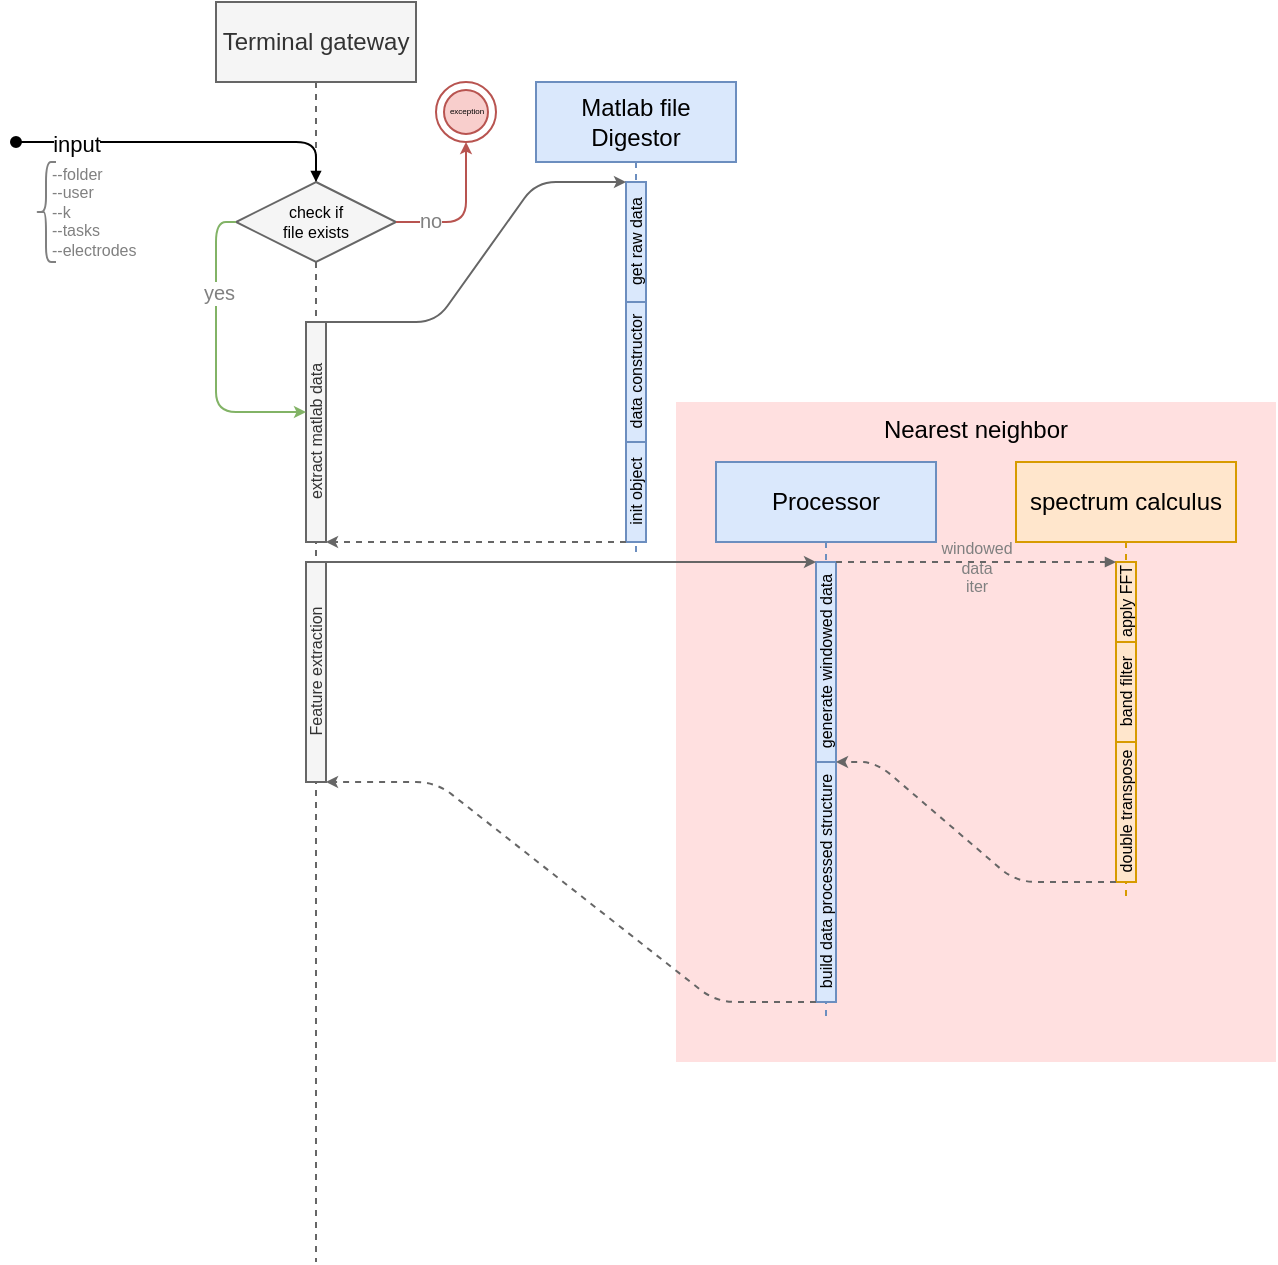<mxfile version="15.3.1" type="device"><diagram id="kEwqfg15Y4DvWy4zQgYj" name="Page-1"><mxGraphModel dx="677" dy="415" grid="1" gridSize="10" guides="1" tooltips="1" connect="1" arrows="1" fold="1" page="1" pageScale="1" pageWidth="850" pageHeight="1100" math="0" shadow="0"><root><mxCell id="0"/><mxCell id="1" parent="0"/><mxCell id="Cotz9_wvbutPkl-fc7yo-63" value="Nearest neighbor" style="rounded=0;whiteSpace=wrap;html=1;fontSize=12;strokeColor=none;align=center;verticalAlign=top;fillColor=#FFCCCC;perimeter=ellipsePerimeter;opacity=60;comic=0;" vertex="1" parent="1"><mxGeometry x="390" y="280" width="300" height="330" as="geometry"/></mxCell><mxCell id="Cotz9_wvbutPkl-fc7yo-2" value="&lt;span&gt;Terminal gateway&lt;br&gt;&lt;/span&gt;" style="shape=umlLifeline;perimeter=lifelinePerimeter;whiteSpace=wrap;html=1;container=1;collapsible=0;recursiveResize=0;outlineConnect=0;fillColor=#f5f5f5;strokeColor=#666666;fontColor=#333333;" vertex="1" parent="1"><mxGeometry x="160" y="80" width="100" height="630" as="geometry"/></mxCell><mxCell id="Cotz9_wvbutPkl-fc7yo-5" value="input" style="html=1;verticalAlign=bottom;startArrow=oval;endArrow=block;startSize=5;endSize=3;" edge="1" target="Cotz9_wvbutPkl-fc7yo-21" parent="Cotz9_wvbutPkl-fc7yo-2"><mxGeometry x="-0.647" y="-10" relative="1" as="geometry"><mxPoint x="-100" y="70" as="sourcePoint"/><mxPoint x="40" y="70" as="targetPoint"/><Array as="points"><mxPoint x="50" y="70"/></Array><mxPoint as="offset"/></mxGeometry></mxCell><mxCell id="Cotz9_wvbutPkl-fc7yo-20" value="extract matlab data" style="html=1;points=[];perimeter=orthogonalPerimeter;horizontal=0;fontSize=8;fillColor=#f5f5f5;strokeColor=#666666;fontColor=#333333;" vertex="1" parent="Cotz9_wvbutPkl-fc7yo-2"><mxGeometry x="45" y="160" width="10" height="110" as="geometry"/></mxCell><mxCell id="Cotz9_wvbutPkl-fc7yo-21" value="&lt;span style=&quot;color: rgb(0, 0, 0); font-size: 8px;&quot;&gt;check if&lt;br style=&quot;font-size: 8px;&quot;&gt;file exists&lt;/span&gt;" style="rhombus;whiteSpace=wrap;html=1;fillColor=#f5f5f5;strokeColor=#666666;fontSize=8;fontColor=#333333;align=center;verticalAlign=middle;" vertex="1" parent="Cotz9_wvbutPkl-fc7yo-2"><mxGeometry x="10" y="90" width="80" height="40" as="geometry"/></mxCell><mxCell id="Cotz9_wvbutPkl-fc7yo-23" value="yes" style="edgeStyle=orthogonalEdgeStyle;html=1;align=left;verticalAlign=top;endArrow=classic;endSize=3;strokeColor=#82b366;fontSize=10;fontColor=#808080;exitX=0;exitY=0.5;exitDx=0;exitDy=0;fillColor=#d5e8d4;endFill=1;" edge="1" source="Cotz9_wvbutPkl-fc7yo-21" parent="Cotz9_wvbutPkl-fc7yo-2" target="Cotz9_wvbutPkl-fc7yo-20"><mxGeometry x="-0.559" y="-8" relative="1" as="geometry"><mxPoint x="110" y="155" as="targetPoint"/><Array as="points"><mxPoint y="110"/><mxPoint y="205"/></Array><mxPoint as="offset"/></mxGeometry></mxCell><mxCell id="Cotz9_wvbutPkl-fc7yo-43" value="Feature extraction" style="html=1;points=[];perimeter=orthogonalPerimeter;horizontal=0;fontSize=8;fillColor=#f5f5f5;strokeColor=#666666;fontColor=#333333;" vertex="1" parent="Cotz9_wvbutPkl-fc7yo-2"><mxGeometry x="45" y="280" width="10" height="110" as="geometry"/></mxCell><mxCell id="Cotz9_wvbutPkl-fc7yo-9" value="--folder&lt;br style=&quot;font-size: 8px;&quot;&gt;--user&lt;br style=&quot;font-size: 8px;&quot;&gt;--k&lt;br style=&quot;font-size: 8px;&quot;&gt;--tasks&lt;br style=&quot;font-size: 8px;&quot;&gt;--electrodes" style="text;html=1;strokeColor=none;fillColor=none;align=left;verticalAlign=middle;whiteSpace=wrap;rounded=0;fontColor=#808080;fontSize=8;" vertex="1" parent="1"><mxGeometry x="76" y="160" width="50" height="50" as="geometry"/></mxCell><mxCell id="Cotz9_wvbutPkl-fc7yo-10" value="" style="shape=curlyBracket;whiteSpace=wrap;html=1;rounded=1;fontSize=8;fontColor=#808080;align=left;size=0.5;strokeColor=#808080;" vertex="1" parent="1"><mxGeometry x="70" y="160" width="10" height="50" as="geometry"/></mxCell><mxCell id="Cotz9_wvbutPkl-fc7yo-15" value="&lt;span&gt;Matlab file&lt;br&gt;Digestor&lt;br&gt;&lt;/span&gt;" style="shape=umlLifeline;perimeter=lifelinePerimeter;whiteSpace=wrap;html=1;container=1;collapsible=0;recursiveResize=0;outlineConnect=0;fillColor=#dae8fc;strokeColor=#6c8ebf;" vertex="1" parent="1"><mxGeometry x="320" y="120" width="100" height="237" as="geometry"/></mxCell><mxCell id="Cotz9_wvbutPkl-fc7yo-18" value="get raw data" style="html=1;points=[];perimeter=orthogonalPerimeter;horizontal=0;fontSize=8;fillColor=#dae8fc;strokeColor=#6c8ebf;" vertex="1" parent="Cotz9_wvbutPkl-fc7yo-15"><mxGeometry x="45" y="50" width="10" height="60" as="geometry"/></mxCell><mxCell id="Cotz9_wvbutPkl-fc7yo-25" value="data constructor" style="html=1;points=[];perimeter=orthogonalPerimeter;horizontal=0;fontSize=8;fillColor=#dae8fc;strokeColor=#6c8ebf;" vertex="1" parent="Cotz9_wvbutPkl-fc7yo-15"><mxGeometry x="45" y="110" width="10" height="70" as="geometry"/></mxCell><mxCell id="Cotz9_wvbutPkl-fc7yo-28" value="init object" style="html=1;points=[];perimeter=orthogonalPerimeter;horizontal=0;fontSize=8;fillColor=#dae8fc;strokeColor=#6c8ebf;" vertex="1" parent="Cotz9_wvbutPkl-fc7yo-15"><mxGeometry x="45" y="180" width="10" height="50" as="geometry"/></mxCell><mxCell id="Cotz9_wvbutPkl-fc7yo-19" value="" style="endArrow=classic;html=1;fontSize=10;fontColor=#808080;startSize=5;endSize=3;fillColor=#f5f5f5;strokeColor=#666666;" edge="1" parent="1" source="Cotz9_wvbutPkl-fc7yo-20" target="Cotz9_wvbutPkl-fc7yo-18"><mxGeometry width="50" height="50" relative="1" as="geometry"><mxPoint x="250" y="220" as="sourcePoint"/><mxPoint x="340" y="240" as="targetPoint"/><Array as="points"><mxPoint x="270" y="240"/><mxPoint x="320" y="170"/></Array></mxGeometry></mxCell><mxCell id="Cotz9_wvbutPkl-fc7yo-22" value="no" style="edgeStyle=orthogonalEdgeStyle;html=1;align=left;verticalAlign=bottom;endArrow=classic;endSize=3;strokeColor=#b85450;fontSize=10;fontColor=#808080;fillColor=#f8cecc;endFill=1;" edge="1" source="Cotz9_wvbutPkl-fc7yo-21" parent="1" target="Cotz9_wvbutPkl-fc7yo-24"><mxGeometry x="-0.733" y="-8" relative="1" as="geometry"><mxPoint x="290" y="155" as="targetPoint"/><Array as="points"><mxPoint x="285" y="190"/></Array><mxPoint as="offset"/></mxGeometry></mxCell><mxCell id="Cotz9_wvbutPkl-fc7yo-24" value="exception" style="ellipse;html=1;shape=endState;fillColor=#f8cecc;strokeColor=#b85450;fontSize=4;align=center;verticalAlign=middle;" vertex="1" parent="1"><mxGeometry x="270" y="120" width="30" height="30" as="geometry"/></mxCell><mxCell id="Cotz9_wvbutPkl-fc7yo-29" value="" style="endArrow=classic;html=1;dashed=1;fontSize=8;fontColor=#808080;startSize=5;endSize=3;fillColor=#f5f5f5;strokeColor=#666666;" edge="1" parent="1" source="Cotz9_wvbutPkl-fc7yo-28" target="Cotz9_wvbutPkl-fc7yo-20"><mxGeometry width="50" height="50" relative="1" as="geometry"><mxPoint x="280" y="320" as="sourcePoint"/><mxPoint x="330" y="270" as="targetPoint"/><Array as="points"><mxPoint x="310" y="350"/></Array></mxGeometry></mxCell><mxCell id="Cotz9_wvbutPkl-fc7yo-39" value="&lt;span&gt;Processor&lt;br&gt;&lt;/span&gt;" style="shape=umlLifeline;perimeter=lifelinePerimeter;whiteSpace=wrap;html=1;container=1;collapsible=0;recursiveResize=0;outlineConnect=0;fillColor=#dae8fc;strokeColor=#6c8ebf;" vertex="1" parent="1"><mxGeometry x="410" y="310" width="110" height="280" as="geometry"/></mxCell><mxCell id="Cotz9_wvbutPkl-fc7yo-40" value="generate windowed data" style="html=1;points=[];perimeter=orthogonalPerimeter;horizontal=0;fontSize=8;fillColor=#dae8fc;strokeColor=#6c8ebf;" vertex="1" parent="Cotz9_wvbutPkl-fc7yo-39"><mxGeometry x="50" y="50" width="10" height="100" as="geometry"/></mxCell><mxCell id="Cotz9_wvbutPkl-fc7yo-61" value="build data processed structure" style="html=1;points=[];perimeter=orthogonalPerimeter;horizontal=0;fontSize=8;fillColor=#dae8fc;strokeColor=#6c8ebf;" vertex="1" parent="Cotz9_wvbutPkl-fc7yo-39"><mxGeometry x="50" y="150" width="10" height="120" as="geometry"/></mxCell><mxCell id="Cotz9_wvbutPkl-fc7yo-44" value="" style="endArrow=classic;html=1;fontSize=10;fontColor=#808080;startSize=5;endSize=3;fillColor=#f5f5f5;strokeColor=#666666;" edge="1" parent="1" source="Cotz9_wvbutPkl-fc7yo-43" target="Cotz9_wvbutPkl-fc7yo-40"><mxGeometry width="50" height="50" relative="1" as="geometry"><mxPoint x="240" y="430" as="sourcePoint"/><mxPoint x="390" y="360" as="targetPoint"/><Array as="points"><mxPoint x="400" y="360"/><mxPoint x="420" y="360"/></Array></mxGeometry></mxCell><mxCell id="Cotz9_wvbutPkl-fc7yo-45" value="&lt;span&gt;spectrum calculus&lt;br&gt;&lt;/span&gt;" style="shape=umlLifeline;perimeter=lifelinePerimeter;whiteSpace=wrap;html=1;container=1;collapsible=0;recursiveResize=0;outlineConnect=0;fillColor=#ffe6cc;strokeColor=#d79b00;" vertex="1" parent="1"><mxGeometry x="560" y="310" width="110" height="220" as="geometry"/></mxCell><mxCell id="Cotz9_wvbutPkl-fc7yo-47" value="apply FFT" style="html=1;points=[];perimeter=orthogonalPerimeter;fontSize=8;strokeColor=#d79b00;align=center;verticalAlign=middle;fillColor=#ffe6cc;horizontal=0;" vertex="1" parent="Cotz9_wvbutPkl-fc7yo-45"><mxGeometry x="50" y="50" width="10" height="40" as="geometry"/></mxCell><mxCell id="Cotz9_wvbutPkl-fc7yo-50" value="band filter" style="html=1;points=[];perimeter=orthogonalPerimeter;fontSize=8;strokeColor=#d79b00;align=center;verticalAlign=middle;fillColor=#ffe6cc;horizontal=0;" vertex="1" parent="Cotz9_wvbutPkl-fc7yo-45"><mxGeometry x="50" y="90" width="10" height="50" as="geometry"/></mxCell><mxCell id="Cotz9_wvbutPkl-fc7yo-51" value="double transpose" style="html=1;points=[];perimeter=orthogonalPerimeter;fontSize=8;strokeColor=#d79b00;align=center;verticalAlign=middle;fillColor=#ffe6cc;horizontal=0;" vertex="1" parent="Cotz9_wvbutPkl-fc7yo-45"><mxGeometry x="50" y="140" width="10" height="70" as="geometry"/></mxCell><mxCell id="Cotz9_wvbutPkl-fc7yo-48" value="windowed&lt;br&gt;data&lt;br&gt;iter" style="html=1;verticalAlign=bottom;endArrow=block;entryX=0;entryY=0;dashed=1;fontSize=8;fontColor=#808080;startSize=5;endSize=3;fillColor=#f5f5f5;strokeColor=#666666;labelBackgroundColor=none;" edge="1" target="Cotz9_wvbutPkl-fc7yo-47" parent="1" source="Cotz9_wvbutPkl-fc7yo-40"><mxGeometry y="-20" relative="1" as="geometry"><mxPoint x="535" y="360" as="sourcePoint"/><mxPoint as="offset"/></mxGeometry></mxCell><mxCell id="Cotz9_wvbutPkl-fc7yo-49" value="" style="html=1;verticalAlign=bottom;endArrow=classic;dashed=1;endSize=3;fontSize=8;fontColor=#808080;endFill=1;startArrow=none;fillColor=#f5f5f5;strokeColor=#666666;" edge="1" source="Cotz9_wvbutPkl-fc7yo-51" parent="1" target="Cotz9_wvbutPkl-fc7yo-40"><mxGeometry relative="1" as="geometry"><mxPoint x="535" y="436" as="targetPoint"/><mxPoint x="519.92" y="482.832" as="sourcePoint"/><Array as="points"><mxPoint x="560" y="520"/><mxPoint x="490" y="460"/></Array></mxGeometry></mxCell><mxCell id="Cotz9_wvbutPkl-fc7yo-62" value="" style="html=1;verticalAlign=bottom;endArrow=classic;dashed=1;endSize=3;fontSize=8;fontColor=#808080;endFill=1;startArrow=none;fillColor=#f5f5f5;strokeColor=#666666;" edge="1" parent="1" source="Cotz9_wvbutPkl-fc7yo-61" target="Cotz9_wvbutPkl-fc7yo-43"><mxGeometry relative="1" as="geometry"><mxPoint x="320" y="510" as="targetPoint"/><mxPoint x="460" y="570" as="sourcePoint"/><Array as="points"><mxPoint x="410" y="580"/><mxPoint x="270" y="470"/></Array></mxGeometry></mxCell></root></mxGraphModel></diagram></mxfile>
